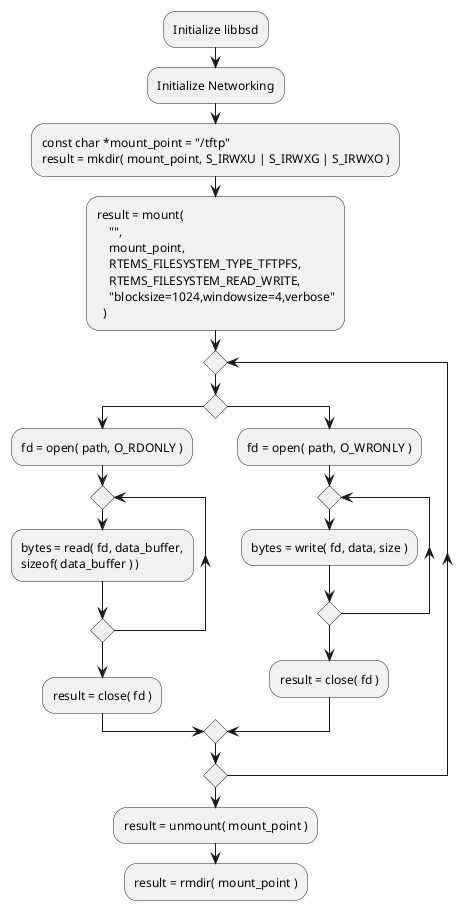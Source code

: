 '
' TFTP file system : usage
'
' Copyright (c) 2022 Frank Kuehndel <frank.kuehndel@embedded-brains.de>
' All rights reserved.
'
@startuml
:Initialize libbsd;
:Initialize Networking;
:const char *mount_point = "/tftp"
result = mkdir( mount_point, S_IRWXU | S_IRWXG | S_IRWXO );
:result = mount(
    "",
    mount_point,
    RTEMS_FILESYSTEM_TYPE_TFTPFS,
    RTEMS_FILESYSTEM_READ_WRITE,
    "blocksize=1024,windowsize=4,verbose"
  );
repeat
    if () then
        :fd = open( path, O_RDONLY );
        repeat
            :bytes = read( fd, data_buffer,
            sizeof( data_buffer ) );
        repeat while ()
        :result = close( fd );
    else
        :fd = open( path, O_WRONLY );
        repeat
            :bytes = write( fd, data, size );
        repeat while ()
        :result = close( fd );
    endif
repeat while ()
:result = unmount( mount_point );
:result = rmdir( mount_point );
@enduml
